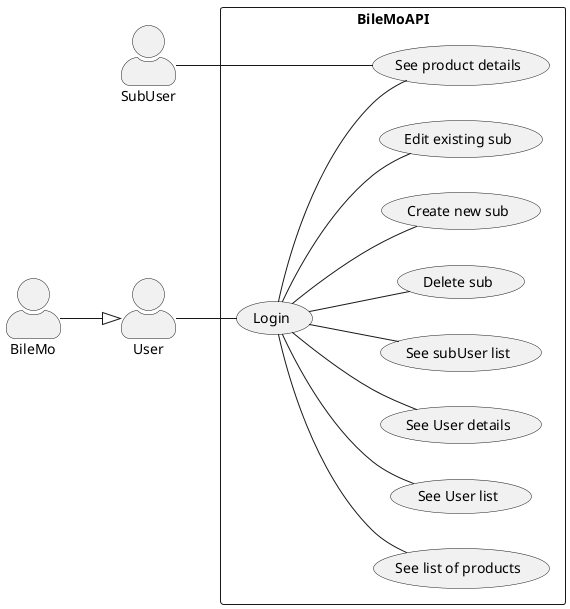 @startuml
left to right direction

skinparam packageStyle rectangle
skinparam actorStyle awesome

actor User
actor BileMo
rectangle BileMoAPI {
    usecase "Login" as login
    usecase "See list of products" as pl
    usecase "See product details" as pd
    usecase "See User list" as ul
    usecase "See User details" as ud
    usecase "See subUser list" as sl
    usecase "See sub details" as sd
    usecase "Create new sub" as sc
    usecase "Edit existing sub" as su
    usecase  "Delete sub" as sd
}

login -- pl
login -- pd
login -- ul
login -- ud
login -- sl
login -- sc
login -- su
login -- sd

BileMo --|> User

User -- (login)

SubUser --- (pd)

@enduml